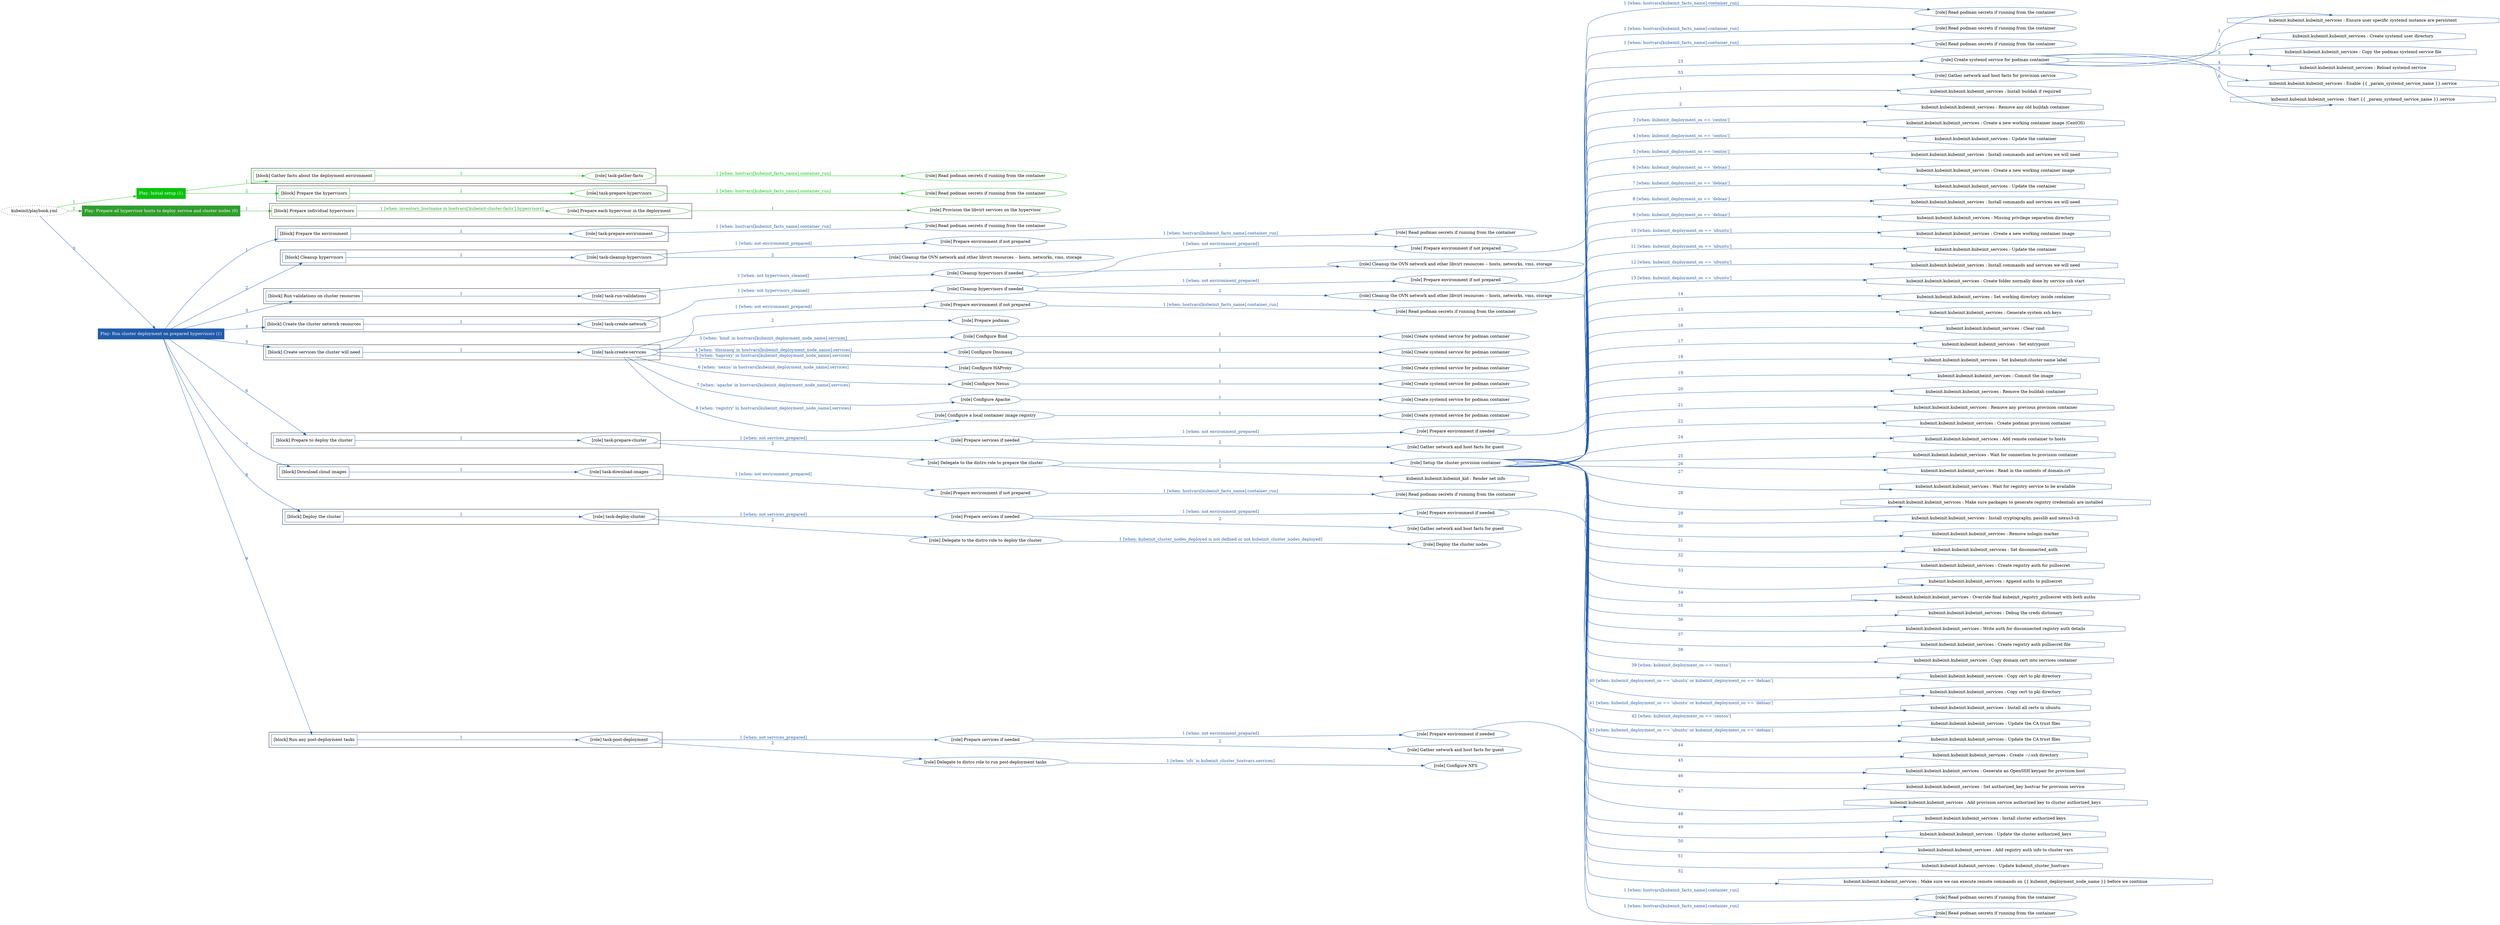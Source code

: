 digraph {
	graph [concentrate=true ordering=in rankdir=LR ratio=fill]
	edge [esep=5 sep=10]
	"kubeinit/playbook.yml" [id=root_node style=dotted]
	play_36d699e4 [label="Play: Initial setup (1)" color="#0ac20d" fontcolor="#ffffff" id=play_36d699e4 shape=box style=filled tooltip=localhost]
	"kubeinit/playbook.yml" -> play_36d699e4 [label="1 " color="#0ac20d" fontcolor="#0ac20d" id=edge_600fbf5d labeltooltip="1 " tooltip="1 "]
	subgraph "Read podman secrets if running from the container" {
		role_d096b55c [label="[role] Read podman secrets if running from the container" color="#0ac20d" id=role_d096b55c tooltip="Read podman secrets if running from the container"]
	}
	subgraph "task-gather-facts" {
		role_f095d308 [label="[role] task-gather-facts" color="#0ac20d" id=role_f095d308 tooltip="task-gather-facts"]
		role_f095d308 -> role_d096b55c [label="1 [when: hostvars[kubeinit_facts_name].container_run]" color="#0ac20d" fontcolor="#0ac20d" id=edge_8e835715 labeltooltip="1 [when: hostvars[kubeinit_facts_name].container_run]" tooltip="1 [when: hostvars[kubeinit_facts_name].container_run]"]
	}
	subgraph "Read podman secrets if running from the container" {
		role_67fcb73a [label="[role] Read podman secrets if running from the container" color="#0ac20d" id=role_67fcb73a tooltip="Read podman secrets if running from the container"]
	}
	subgraph "task-prepare-hypervisors" {
		role_23927098 [label="[role] task-prepare-hypervisors" color="#0ac20d" id=role_23927098 tooltip="task-prepare-hypervisors"]
		role_23927098 -> role_67fcb73a [label="1 [when: hostvars[kubeinit_facts_name].container_run]" color="#0ac20d" fontcolor="#0ac20d" id=edge_a563f356 labeltooltip="1 [when: hostvars[kubeinit_facts_name].container_run]" tooltip="1 [when: hostvars[kubeinit_facts_name].container_run]"]
	}
	subgraph "Play: Initial setup (1)" {
		play_36d699e4 -> block_4e310926 [label=1 color="#0ac20d" fontcolor="#0ac20d" id=edge_c3cf33a7 labeltooltip=1 tooltip=1]
		subgraph cluster_block_4e310926 {
			block_4e310926 [label="[block] Gather facts about the deployment environment" color="#0ac20d" id=block_4e310926 labeltooltip="Gather facts about the deployment environment" shape=box tooltip="Gather facts about the deployment environment"]
			block_4e310926 -> role_f095d308 [label="1 " color="#0ac20d" fontcolor="#0ac20d" id=edge_de2b8342 labeltooltip="1 " tooltip="1 "]
		}
		play_36d699e4 -> block_109277b3 [label=2 color="#0ac20d" fontcolor="#0ac20d" id=edge_bdb9d8ff labeltooltip=2 tooltip=2]
		subgraph cluster_block_109277b3 {
			block_109277b3 [label="[block] Prepare the hypervisors" color="#0ac20d" id=block_109277b3 labeltooltip="Prepare the hypervisors" shape=box tooltip="Prepare the hypervisors"]
			block_109277b3 -> role_23927098 [label="1 " color="#0ac20d" fontcolor="#0ac20d" id=edge_bf3c2daf labeltooltip="1 " tooltip="1 "]
		}
	}
	play_81ddd0a4 [label="Play: Prepare all hypervisor hosts to deploy service and cluster nodes (0)" color="#2f9e2e" fontcolor="#ffffff" id=play_81ddd0a4 shape=box style=filled tooltip="Play: Prepare all hypervisor hosts to deploy service and cluster nodes (0)"]
	"kubeinit/playbook.yml" -> play_81ddd0a4 [label="2 " color="#2f9e2e" fontcolor="#2f9e2e" id=edge_eb5e70ec labeltooltip="2 " tooltip="2 "]
	subgraph "Provision the libvirt services on the hypervisor" {
		role_b76d6411 [label="[role] Provision the libvirt services on the hypervisor" color="#2f9e2e" id=role_b76d6411 tooltip="Provision the libvirt services on the hypervisor"]
	}
	subgraph "Prepare each hypervisor in the deployment" {
		role_f3da1d56 [label="[role] Prepare each hypervisor in the deployment" color="#2f9e2e" id=role_f3da1d56 tooltip="Prepare each hypervisor in the deployment"]
		role_f3da1d56 -> role_b76d6411 [label="1 " color="#2f9e2e" fontcolor="#2f9e2e" id=edge_15167cb4 labeltooltip="1 " tooltip="1 "]
	}
	subgraph "Play: Prepare all hypervisor hosts to deploy service and cluster nodes (0)" {
		play_81ddd0a4 -> block_f2e947aa [label=1 color="#2f9e2e" fontcolor="#2f9e2e" id=edge_373352a2 labeltooltip=1 tooltip=1]
		subgraph cluster_block_f2e947aa {
			block_f2e947aa [label="[block] Prepare individual hypervisors" color="#2f9e2e" id=block_f2e947aa labeltooltip="Prepare individual hypervisors" shape=box tooltip="Prepare individual hypervisors"]
			block_f2e947aa -> role_f3da1d56 [label="1 [when: inventory_hostname in hostvars['kubeinit-cluster-facts'].hypervisors]" color="#2f9e2e" fontcolor="#2f9e2e" id=edge_5769efa3 labeltooltip="1 [when: inventory_hostname in hostvars['kubeinit-cluster-facts'].hypervisors]" tooltip="1 [when: inventory_hostname in hostvars['kubeinit-cluster-facts'].hypervisors]"]
		}
	}
	play_9c5b796e [label="Play: Run cluster deployment on prepared hypervisors (1)" color="#215bab" fontcolor="#ffffff" id=play_9c5b796e shape=box style=filled tooltip=localhost]
	"kubeinit/playbook.yml" -> play_9c5b796e [label="3 " color="#215bab" fontcolor="#215bab" id=edge_655d5398 labeltooltip="3 " tooltip="3 "]
	subgraph "Read podman secrets if running from the container" {
		role_477d7c20 [label="[role] Read podman secrets if running from the container" color="#215bab" id=role_477d7c20 tooltip="Read podman secrets if running from the container"]
	}
	subgraph "task-prepare-environment" {
		role_91ae5ede [label="[role] task-prepare-environment" color="#215bab" id=role_91ae5ede tooltip="task-prepare-environment"]
		role_91ae5ede -> role_477d7c20 [label="1 [when: hostvars[kubeinit_facts_name].container_run]" color="#215bab" fontcolor="#215bab" id=edge_be8d62c6 labeltooltip="1 [when: hostvars[kubeinit_facts_name].container_run]" tooltip="1 [when: hostvars[kubeinit_facts_name].container_run]"]
	}
	subgraph "Read podman secrets if running from the container" {
		role_d8b717b9 [label="[role] Read podman secrets if running from the container" color="#215bab" id=role_d8b717b9 tooltip="Read podman secrets if running from the container"]
	}
	subgraph "Prepare environment if not prepared" {
		role_77752966 [label="[role] Prepare environment if not prepared" color="#215bab" id=role_77752966 tooltip="Prepare environment if not prepared"]
		role_77752966 -> role_d8b717b9 [label="1 [when: hostvars[kubeinit_facts_name].container_run]" color="#215bab" fontcolor="#215bab" id=edge_9b6fc593 labeltooltip="1 [when: hostvars[kubeinit_facts_name].container_run]" tooltip="1 [when: hostvars[kubeinit_facts_name].container_run]"]
	}
	subgraph "Cleanup the OVN network and other libvirt resources -- hosts, networks, vms, storage" {
		role_3d6281c1 [label="[role] Cleanup the OVN network and other libvirt resources -- hosts, networks, vms, storage" color="#215bab" id=role_3d6281c1 tooltip="Cleanup the OVN network and other libvirt resources -- hosts, networks, vms, storage"]
	}
	subgraph "task-cleanup-hypervisors" {
		role_9db12aab [label="[role] task-cleanup-hypervisors" color="#215bab" id=role_9db12aab tooltip="task-cleanup-hypervisors"]
		role_9db12aab -> role_77752966 [label="1 [when: not environment_prepared]" color="#215bab" fontcolor="#215bab" id=edge_bdbc74a4 labeltooltip="1 [when: not environment_prepared]" tooltip="1 [when: not environment_prepared]"]
		role_9db12aab -> role_3d6281c1 [label="2 " color="#215bab" fontcolor="#215bab" id=edge_46546a7e labeltooltip="2 " tooltip="2 "]
	}
	subgraph "Read podman secrets if running from the container" {
		role_da152d82 [label="[role] Read podman secrets if running from the container" color="#215bab" id=role_da152d82 tooltip="Read podman secrets if running from the container"]
	}
	subgraph "Prepare environment if not prepared" {
		role_81cf8604 [label="[role] Prepare environment if not prepared" color="#215bab" id=role_81cf8604 tooltip="Prepare environment if not prepared"]
		role_81cf8604 -> role_da152d82 [label="1 [when: hostvars[kubeinit_facts_name].container_run]" color="#215bab" fontcolor="#215bab" id=edge_a0f0a11d labeltooltip="1 [when: hostvars[kubeinit_facts_name].container_run]" tooltip="1 [when: hostvars[kubeinit_facts_name].container_run]"]
	}
	subgraph "Cleanup the OVN network and other libvirt resources -- hosts, networks, vms, storage" {
		role_e4398d58 [label="[role] Cleanup the OVN network and other libvirt resources -- hosts, networks, vms, storage" color="#215bab" id=role_e4398d58 tooltip="Cleanup the OVN network and other libvirt resources -- hosts, networks, vms, storage"]
	}
	subgraph "Cleanup hypervisors if needed" {
		role_3c1e6b3c [label="[role] Cleanup hypervisors if needed" color="#215bab" id=role_3c1e6b3c tooltip="Cleanup hypervisors if needed"]
		role_3c1e6b3c -> role_81cf8604 [label="1 [when: not environment_prepared]" color="#215bab" fontcolor="#215bab" id=edge_19da31a9 labeltooltip="1 [when: not environment_prepared]" tooltip="1 [when: not environment_prepared]"]
		role_3c1e6b3c -> role_e4398d58 [label="2 " color="#215bab" fontcolor="#215bab" id=edge_3a0280d3 labeltooltip="2 " tooltip="2 "]
	}
	subgraph "task-run-validations" {
		role_56f5229d [label="[role] task-run-validations" color="#215bab" id=role_56f5229d tooltip="task-run-validations"]
		role_56f5229d -> role_3c1e6b3c [label="1 [when: not hypervisors_cleaned]" color="#215bab" fontcolor="#215bab" id=edge_f1ce3875 labeltooltip="1 [when: not hypervisors_cleaned]" tooltip="1 [when: not hypervisors_cleaned]"]
	}
	subgraph "Read podman secrets if running from the container" {
		role_d886ae31 [label="[role] Read podman secrets if running from the container" color="#215bab" id=role_d886ae31 tooltip="Read podman secrets if running from the container"]
	}
	subgraph "Prepare environment if not prepared" {
		role_1ec03507 [label="[role] Prepare environment if not prepared" color="#215bab" id=role_1ec03507 tooltip="Prepare environment if not prepared"]
		role_1ec03507 -> role_d886ae31 [label="1 [when: hostvars[kubeinit_facts_name].container_run]" color="#215bab" fontcolor="#215bab" id=edge_c98cc81c labeltooltip="1 [when: hostvars[kubeinit_facts_name].container_run]" tooltip="1 [when: hostvars[kubeinit_facts_name].container_run]"]
	}
	subgraph "Cleanup the OVN network and other libvirt resources -- hosts, networks, vms, storage" {
		role_457f269f [label="[role] Cleanup the OVN network and other libvirt resources -- hosts, networks, vms, storage" color="#215bab" id=role_457f269f tooltip="Cleanup the OVN network and other libvirt resources -- hosts, networks, vms, storage"]
	}
	subgraph "Cleanup hypervisors if needed" {
		role_3abf25de [label="[role] Cleanup hypervisors if needed" color="#215bab" id=role_3abf25de tooltip="Cleanup hypervisors if needed"]
		role_3abf25de -> role_1ec03507 [label="1 [when: not environment_prepared]" color="#215bab" fontcolor="#215bab" id=edge_e1148ade labeltooltip="1 [when: not environment_prepared]" tooltip="1 [when: not environment_prepared]"]
		role_3abf25de -> role_457f269f [label="2 " color="#215bab" fontcolor="#215bab" id=edge_a3b2e169 labeltooltip="2 " tooltip="2 "]
	}
	subgraph "task-create-network" {
		role_bae00e96 [label="[role] task-create-network" color="#215bab" id=role_bae00e96 tooltip="task-create-network"]
		role_bae00e96 -> role_3abf25de [label="1 [when: not hypervisors_cleaned]" color="#215bab" fontcolor="#215bab" id=edge_c18d2b4f labeltooltip="1 [when: not hypervisors_cleaned]" tooltip="1 [when: not hypervisors_cleaned]"]
	}
	subgraph "Read podman secrets if running from the container" {
		role_96d1e278 [label="[role] Read podman secrets if running from the container" color="#215bab" id=role_96d1e278 tooltip="Read podman secrets if running from the container"]
	}
	subgraph "Prepare environment if not prepared" {
		role_f674ead2 [label="[role] Prepare environment if not prepared" color="#215bab" id=role_f674ead2 tooltip="Prepare environment if not prepared"]
		role_f674ead2 -> role_96d1e278 [label="1 [when: hostvars[kubeinit_facts_name].container_run]" color="#215bab" fontcolor="#215bab" id=edge_c9931a4c labeltooltip="1 [when: hostvars[kubeinit_facts_name].container_run]" tooltip="1 [when: hostvars[kubeinit_facts_name].container_run]"]
	}
	subgraph "Prepare podman" {
		role_513e41ca [label="[role] Prepare podman" color="#215bab" id=role_513e41ca tooltip="Prepare podman"]
	}
	subgraph "Create systemd service for podman container" {
		role_bb0b6066 [label="[role] Create systemd service for podman container" color="#215bab" id=role_bb0b6066 tooltip="Create systemd service for podman container"]
	}
	subgraph "Configure Bind" {
		role_f8899fae [label="[role] Configure Bind" color="#215bab" id=role_f8899fae tooltip="Configure Bind"]
		role_f8899fae -> role_bb0b6066 [label="1 " color="#215bab" fontcolor="#215bab" id=edge_c94843d4 labeltooltip="1 " tooltip="1 "]
	}
	subgraph "Create systemd service for podman container" {
		role_974e46be [label="[role] Create systemd service for podman container" color="#215bab" id=role_974e46be tooltip="Create systemd service for podman container"]
	}
	subgraph "Configure Dnsmasq" {
		role_a352fd7a [label="[role] Configure Dnsmasq" color="#215bab" id=role_a352fd7a tooltip="Configure Dnsmasq"]
		role_a352fd7a -> role_974e46be [label="1 " color="#215bab" fontcolor="#215bab" id=edge_fb40d043 labeltooltip="1 " tooltip="1 "]
	}
	subgraph "Create systemd service for podman container" {
		role_792f62e9 [label="[role] Create systemd service for podman container" color="#215bab" id=role_792f62e9 tooltip="Create systemd service for podman container"]
	}
	subgraph "Configure HAProxy" {
		role_2430778c [label="[role] Configure HAProxy" color="#215bab" id=role_2430778c tooltip="Configure HAProxy"]
		role_2430778c -> role_792f62e9 [label="1 " color="#215bab" fontcolor="#215bab" id=edge_2a9a3a2e labeltooltip="1 " tooltip="1 "]
	}
	subgraph "Create systemd service for podman container" {
		role_afa136f2 [label="[role] Create systemd service for podman container" color="#215bab" id=role_afa136f2 tooltip="Create systemd service for podman container"]
	}
	subgraph "Configure Nexus" {
		role_f2a419b4 [label="[role] Configure Nexus" color="#215bab" id=role_f2a419b4 tooltip="Configure Nexus"]
		role_f2a419b4 -> role_afa136f2 [label="1 " color="#215bab" fontcolor="#215bab" id=edge_3a4cf9e7 labeltooltip="1 " tooltip="1 "]
	}
	subgraph "Create systemd service for podman container" {
		role_ddf239df [label="[role] Create systemd service for podman container" color="#215bab" id=role_ddf239df tooltip="Create systemd service for podman container"]
	}
	subgraph "Configure Apache" {
		role_d25e64ac [label="[role] Configure Apache" color="#215bab" id=role_d25e64ac tooltip="Configure Apache"]
		role_d25e64ac -> role_ddf239df [label="1 " color="#215bab" fontcolor="#215bab" id=edge_2be1462f labeltooltip="1 " tooltip="1 "]
	}
	subgraph "Create systemd service for podman container" {
		role_8703c068 [label="[role] Create systemd service for podman container" color="#215bab" id=role_8703c068 tooltip="Create systemd service for podman container"]
	}
	subgraph "Configure a local container image registry" {
		role_f866d325 [label="[role] Configure a local container image registry" color="#215bab" id=role_f866d325 tooltip="Configure a local container image registry"]
		role_f866d325 -> role_8703c068 [label="1 " color="#215bab" fontcolor="#215bab" id=edge_d06723dc labeltooltip="1 " tooltip="1 "]
	}
	subgraph "task-create-services" {
		role_69935408 [label="[role] task-create-services" color="#215bab" id=role_69935408 tooltip="task-create-services"]
		role_69935408 -> role_f674ead2 [label="1 [when: not environment_prepared]" color="#215bab" fontcolor="#215bab" id=edge_38b75718 labeltooltip="1 [when: not environment_prepared]" tooltip="1 [when: not environment_prepared]"]
		role_69935408 -> role_513e41ca [label="2 " color="#215bab" fontcolor="#215bab" id=edge_79d15293 labeltooltip="2 " tooltip="2 "]
		role_69935408 -> role_f8899fae [label="3 [when: 'bind' in hostvars[kubeinit_deployment_node_name].services]" color="#215bab" fontcolor="#215bab" id=edge_b57dbdfb labeltooltip="3 [when: 'bind' in hostvars[kubeinit_deployment_node_name].services]" tooltip="3 [when: 'bind' in hostvars[kubeinit_deployment_node_name].services]"]
		role_69935408 -> role_a352fd7a [label="4 [when: 'dnsmasq' in hostvars[kubeinit_deployment_node_name].services]" color="#215bab" fontcolor="#215bab" id=edge_c14854e5 labeltooltip="4 [when: 'dnsmasq' in hostvars[kubeinit_deployment_node_name].services]" tooltip="4 [when: 'dnsmasq' in hostvars[kubeinit_deployment_node_name].services]"]
		role_69935408 -> role_2430778c [label="5 [when: 'haproxy' in hostvars[kubeinit_deployment_node_name].services]" color="#215bab" fontcolor="#215bab" id=edge_14c5eba6 labeltooltip="5 [when: 'haproxy' in hostvars[kubeinit_deployment_node_name].services]" tooltip="5 [when: 'haproxy' in hostvars[kubeinit_deployment_node_name].services]"]
		role_69935408 -> role_f2a419b4 [label="6 [when: 'nexus' in hostvars[kubeinit_deployment_node_name].services]" color="#215bab" fontcolor="#215bab" id=edge_1af87f56 labeltooltip="6 [when: 'nexus' in hostvars[kubeinit_deployment_node_name].services]" tooltip="6 [when: 'nexus' in hostvars[kubeinit_deployment_node_name].services]"]
		role_69935408 -> role_d25e64ac [label="7 [when: 'apache' in hostvars[kubeinit_deployment_node_name].services]" color="#215bab" fontcolor="#215bab" id=edge_16f371d9 labeltooltip="7 [when: 'apache' in hostvars[kubeinit_deployment_node_name].services]" tooltip="7 [when: 'apache' in hostvars[kubeinit_deployment_node_name].services]"]
		role_69935408 -> role_f866d325 [label="8 [when: 'registry' in hostvars[kubeinit_deployment_node_name].services]" color="#215bab" fontcolor="#215bab" id=edge_fea5dd48 labeltooltip="8 [when: 'registry' in hostvars[kubeinit_deployment_node_name].services]" tooltip="8 [when: 'registry' in hostvars[kubeinit_deployment_node_name].services]"]
	}
	subgraph "Read podman secrets if running from the container" {
		role_ff492962 [label="[role] Read podman secrets if running from the container" color="#215bab" id=role_ff492962 tooltip="Read podman secrets if running from the container"]
	}
	subgraph "Prepare environment if needed" {
		role_113c7056 [label="[role] Prepare environment if needed" color="#215bab" id=role_113c7056 tooltip="Prepare environment if needed"]
		role_113c7056 -> role_ff492962 [label="1 [when: hostvars[kubeinit_facts_name].container_run]" color="#215bab" fontcolor="#215bab" id=edge_2bf79bd1 labeltooltip="1 [when: hostvars[kubeinit_facts_name].container_run]" tooltip="1 [when: hostvars[kubeinit_facts_name].container_run]"]
	}
	subgraph "Gather network and host facts for guest" {
		role_907b3f54 [label="[role] Gather network and host facts for guest" color="#215bab" id=role_907b3f54 tooltip="Gather network and host facts for guest"]
	}
	subgraph "Prepare services if needed" {
		role_4e42103e [label="[role] Prepare services if needed" color="#215bab" id=role_4e42103e tooltip="Prepare services if needed"]
		role_4e42103e -> role_113c7056 [label="1 [when: not environment_prepared]" color="#215bab" fontcolor="#215bab" id=edge_ab45f121 labeltooltip="1 [when: not environment_prepared]" tooltip="1 [when: not environment_prepared]"]
		role_4e42103e -> role_907b3f54 [label="2 " color="#215bab" fontcolor="#215bab" id=edge_5fca6c3c labeltooltip="2 " tooltip="2 "]
	}
	subgraph "Create systemd service for podman container" {
		role_147b3e96 [label="[role] Create systemd service for podman container" color="#215bab" id=role_147b3e96 tooltip="Create systemd service for podman container"]
		task_49e6f972 [label="kubeinit.kubeinit.kubeinit_services : Ensure user specific systemd instance are persistent" color="#215bab" id=task_49e6f972 shape=octagon tooltip="kubeinit.kubeinit.kubeinit_services : Ensure user specific systemd instance are persistent"]
		role_147b3e96 -> task_49e6f972 [label="1 " color="#215bab" fontcolor="#215bab" id=edge_0b4f4308 labeltooltip="1 " tooltip="1 "]
		task_b72586d2 [label="kubeinit.kubeinit.kubeinit_services : Create systemd user directory" color="#215bab" id=task_b72586d2 shape=octagon tooltip="kubeinit.kubeinit.kubeinit_services : Create systemd user directory"]
		role_147b3e96 -> task_b72586d2 [label="2 " color="#215bab" fontcolor="#215bab" id=edge_8b3c5a34 labeltooltip="2 " tooltip="2 "]
		task_bdabbb78 [label="kubeinit.kubeinit.kubeinit_services : Copy the podman systemd service file" color="#215bab" id=task_bdabbb78 shape=octagon tooltip="kubeinit.kubeinit.kubeinit_services : Copy the podman systemd service file"]
		role_147b3e96 -> task_bdabbb78 [label="3 " color="#215bab" fontcolor="#215bab" id=edge_9a06cc61 labeltooltip="3 " tooltip="3 "]
		task_d81da0af [label="kubeinit.kubeinit.kubeinit_services : Reload systemd service" color="#215bab" id=task_d81da0af shape=octagon tooltip="kubeinit.kubeinit.kubeinit_services : Reload systemd service"]
		role_147b3e96 -> task_d81da0af [label="4 " color="#215bab" fontcolor="#215bab" id=edge_af6dc89b labeltooltip="4 " tooltip="4 "]
		task_8e3bc166 [label="kubeinit.kubeinit.kubeinit_services : Enable {{ _param_systemd_service_name }}.service" color="#215bab" id=task_8e3bc166 shape=octagon tooltip="kubeinit.kubeinit.kubeinit_services : Enable {{ _param_systemd_service_name }}.service"]
		role_147b3e96 -> task_8e3bc166 [label="5 " color="#215bab" fontcolor="#215bab" id=edge_cbcbba68 labeltooltip="5 " tooltip="5 "]
		task_62dfdc52 [label="kubeinit.kubeinit.kubeinit_services : Start {{ _param_systemd_service_name }}.service" color="#215bab" id=task_62dfdc52 shape=octagon tooltip="kubeinit.kubeinit.kubeinit_services : Start {{ _param_systemd_service_name }}.service"]
		role_147b3e96 -> task_62dfdc52 [label="6 " color="#215bab" fontcolor="#215bab" id=edge_235efe44 labeltooltip="6 " tooltip="6 "]
	}
	subgraph "Gather network and host facts for provision service" {
		role_83e66ef7 [label="[role] Gather network and host facts for provision service" color="#215bab" id=role_83e66ef7 tooltip="Gather network and host facts for provision service"]
	}
	subgraph "Setup the cluster provision container" {
		role_571b8bff [label="[role] Setup the cluster provision container" color="#215bab" id=role_571b8bff tooltip="Setup the cluster provision container"]
		task_3a094465 [label="kubeinit.kubeinit.kubeinit_services : Install buildah if required" color="#215bab" id=task_3a094465 shape=octagon tooltip="kubeinit.kubeinit.kubeinit_services : Install buildah if required"]
		role_571b8bff -> task_3a094465 [label="1 " color="#215bab" fontcolor="#215bab" id=edge_61e67726 labeltooltip="1 " tooltip="1 "]
		task_62fb8914 [label="kubeinit.kubeinit.kubeinit_services : Remove any old buildah container" color="#215bab" id=task_62fb8914 shape=octagon tooltip="kubeinit.kubeinit.kubeinit_services : Remove any old buildah container"]
		role_571b8bff -> task_62fb8914 [label="2 " color="#215bab" fontcolor="#215bab" id=edge_cf43487d labeltooltip="2 " tooltip="2 "]
		task_cb6a017b [label="kubeinit.kubeinit.kubeinit_services : Create a new working container image (CentOS)" color="#215bab" id=task_cb6a017b shape=octagon tooltip="kubeinit.kubeinit.kubeinit_services : Create a new working container image (CentOS)"]
		role_571b8bff -> task_cb6a017b [label="3 [when: kubeinit_deployment_os == 'centos']" color="#215bab" fontcolor="#215bab" id=edge_70203b06 labeltooltip="3 [when: kubeinit_deployment_os == 'centos']" tooltip="3 [when: kubeinit_deployment_os == 'centos']"]
		task_8a6e1b45 [label="kubeinit.kubeinit.kubeinit_services : Update the container" color="#215bab" id=task_8a6e1b45 shape=octagon tooltip="kubeinit.kubeinit.kubeinit_services : Update the container"]
		role_571b8bff -> task_8a6e1b45 [label="4 [when: kubeinit_deployment_os == 'centos']" color="#215bab" fontcolor="#215bab" id=edge_175ebc39 labeltooltip="4 [when: kubeinit_deployment_os == 'centos']" tooltip="4 [when: kubeinit_deployment_os == 'centos']"]
		task_9e71bf4b [label="kubeinit.kubeinit.kubeinit_services : Install commands and services we will need" color="#215bab" id=task_9e71bf4b shape=octagon tooltip="kubeinit.kubeinit.kubeinit_services : Install commands and services we will need"]
		role_571b8bff -> task_9e71bf4b [label="5 [when: kubeinit_deployment_os == 'centos']" color="#215bab" fontcolor="#215bab" id=edge_2deadb3f labeltooltip="5 [when: kubeinit_deployment_os == 'centos']" tooltip="5 [when: kubeinit_deployment_os == 'centos']"]
		task_bbe56a35 [label="kubeinit.kubeinit.kubeinit_services : Create a new working container image" color="#215bab" id=task_bbe56a35 shape=octagon tooltip="kubeinit.kubeinit.kubeinit_services : Create a new working container image"]
		role_571b8bff -> task_bbe56a35 [label="6 [when: kubeinit_deployment_os == 'debian']" color="#215bab" fontcolor="#215bab" id=edge_b7397ffd labeltooltip="6 [when: kubeinit_deployment_os == 'debian']" tooltip="6 [when: kubeinit_deployment_os == 'debian']"]
		task_82421baf [label="kubeinit.kubeinit.kubeinit_services : Update the container" color="#215bab" id=task_82421baf shape=octagon tooltip="kubeinit.kubeinit.kubeinit_services : Update the container"]
		role_571b8bff -> task_82421baf [label="7 [when: kubeinit_deployment_os == 'debian']" color="#215bab" fontcolor="#215bab" id=edge_ef3045ef labeltooltip="7 [when: kubeinit_deployment_os == 'debian']" tooltip="7 [when: kubeinit_deployment_os == 'debian']"]
		task_4ec40556 [label="kubeinit.kubeinit.kubeinit_services : Install commands and services we will need" color="#215bab" id=task_4ec40556 shape=octagon tooltip="kubeinit.kubeinit.kubeinit_services : Install commands and services we will need"]
		role_571b8bff -> task_4ec40556 [label="8 [when: kubeinit_deployment_os == 'debian']" color="#215bab" fontcolor="#215bab" id=edge_87dc3114 labeltooltip="8 [when: kubeinit_deployment_os == 'debian']" tooltip="8 [when: kubeinit_deployment_os == 'debian']"]
		task_379335d4 [label="kubeinit.kubeinit.kubeinit_services : Missing privilege separation directory" color="#215bab" id=task_379335d4 shape=octagon tooltip="kubeinit.kubeinit.kubeinit_services : Missing privilege separation directory"]
		role_571b8bff -> task_379335d4 [label="9 [when: kubeinit_deployment_os == 'debian']" color="#215bab" fontcolor="#215bab" id=edge_bc94f336 labeltooltip="9 [when: kubeinit_deployment_os == 'debian']" tooltip="9 [when: kubeinit_deployment_os == 'debian']"]
		task_35eed4ca [label="kubeinit.kubeinit.kubeinit_services : Create a new working container image" color="#215bab" id=task_35eed4ca shape=octagon tooltip="kubeinit.kubeinit.kubeinit_services : Create a new working container image"]
		role_571b8bff -> task_35eed4ca [label="10 [when: kubeinit_deployment_os == 'ubuntu']" color="#215bab" fontcolor="#215bab" id=edge_24e900e2 labeltooltip="10 [when: kubeinit_deployment_os == 'ubuntu']" tooltip="10 [when: kubeinit_deployment_os == 'ubuntu']"]
		task_f147cca8 [label="kubeinit.kubeinit.kubeinit_services : Update the container" color="#215bab" id=task_f147cca8 shape=octagon tooltip="kubeinit.kubeinit.kubeinit_services : Update the container"]
		role_571b8bff -> task_f147cca8 [label="11 [when: kubeinit_deployment_os == 'ubuntu']" color="#215bab" fontcolor="#215bab" id=edge_7276dae2 labeltooltip="11 [when: kubeinit_deployment_os == 'ubuntu']" tooltip="11 [when: kubeinit_deployment_os == 'ubuntu']"]
		task_f9995fc3 [label="kubeinit.kubeinit.kubeinit_services : Install commands and services we will need" color="#215bab" id=task_f9995fc3 shape=octagon tooltip="kubeinit.kubeinit.kubeinit_services : Install commands and services we will need"]
		role_571b8bff -> task_f9995fc3 [label="12 [when: kubeinit_deployment_os == 'ubuntu']" color="#215bab" fontcolor="#215bab" id=edge_f1f1be80 labeltooltip="12 [when: kubeinit_deployment_os == 'ubuntu']" tooltip="12 [when: kubeinit_deployment_os == 'ubuntu']"]
		task_dc902499 [label="kubeinit.kubeinit.kubeinit_services : Create folder normally done by service ssh start" color="#215bab" id=task_dc902499 shape=octagon tooltip="kubeinit.kubeinit.kubeinit_services : Create folder normally done by service ssh start"]
		role_571b8bff -> task_dc902499 [label="13 [when: kubeinit_deployment_os == 'ubuntu']" color="#215bab" fontcolor="#215bab" id=edge_b6edb6df labeltooltip="13 [when: kubeinit_deployment_os == 'ubuntu']" tooltip="13 [when: kubeinit_deployment_os == 'ubuntu']"]
		task_fb45eb7c [label="kubeinit.kubeinit.kubeinit_services : Set working directory inside container" color="#215bab" id=task_fb45eb7c shape=octagon tooltip="kubeinit.kubeinit.kubeinit_services : Set working directory inside container"]
		role_571b8bff -> task_fb45eb7c [label="14 " color="#215bab" fontcolor="#215bab" id=edge_4d666817 labeltooltip="14 " tooltip="14 "]
		task_0ee6bcc4 [label="kubeinit.kubeinit.kubeinit_services : Generate system ssh keys" color="#215bab" id=task_0ee6bcc4 shape=octagon tooltip="kubeinit.kubeinit.kubeinit_services : Generate system ssh keys"]
		role_571b8bff -> task_0ee6bcc4 [label="15 " color="#215bab" fontcolor="#215bab" id=edge_38f79067 labeltooltip="15 " tooltip="15 "]
		task_a83cddc2 [label="kubeinit.kubeinit.kubeinit_services : Clear cmd" color="#215bab" id=task_a83cddc2 shape=octagon tooltip="kubeinit.kubeinit.kubeinit_services : Clear cmd"]
		role_571b8bff -> task_a83cddc2 [label="16 " color="#215bab" fontcolor="#215bab" id=edge_f8955f1f labeltooltip="16 " tooltip="16 "]
		task_409f70c5 [label="kubeinit.kubeinit.kubeinit_services : Set entrypoint" color="#215bab" id=task_409f70c5 shape=octagon tooltip="kubeinit.kubeinit.kubeinit_services : Set entrypoint"]
		role_571b8bff -> task_409f70c5 [label="17 " color="#215bab" fontcolor="#215bab" id=edge_fe6c7fcd labeltooltip="17 " tooltip="17 "]
		task_6eb4bb8d [label="kubeinit.kubeinit.kubeinit_services : Set kubeinit-cluster-name label" color="#215bab" id=task_6eb4bb8d shape=octagon tooltip="kubeinit.kubeinit.kubeinit_services : Set kubeinit-cluster-name label"]
		role_571b8bff -> task_6eb4bb8d [label="18 " color="#215bab" fontcolor="#215bab" id=edge_fff50a89 labeltooltip="18 " tooltip="18 "]
		task_94edb8c7 [label="kubeinit.kubeinit.kubeinit_services : Commit the image" color="#215bab" id=task_94edb8c7 shape=octagon tooltip="kubeinit.kubeinit.kubeinit_services : Commit the image"]
		role_571b8bff -> task_94edb8c7 [label="19 " color="#215bab" fontcolor="#215bab" id=edge_4e638b48 labeltooltip="19 " tooltip="19 "]
		task_531ab840 [label="kubeinit.kubeinit.kubeinit_services : Remove the buildah container" color="#215bab" id=task_531ab840 shape=octagon tooltip="kubeinit.kubeinit.kubeinit_services : Remove the buildah container"]
		role_571b8bff -> task_531ab840 [label="20 " color="#215bab" fontcolor="#215bab" id=edge_85453eb7 labeltooltip="20 " tooltip="20 "]
		task_56047aa2 [label="kubeinit.kubeinit.kubeinit_services : Remove any previous provision container" color="#215bab" id=task_56047aa2 shape=octagon tooltip="kubeinit.kubeinit.kubeinit_services : Remove any previous provision container"]
		role_571b8bff -> task_56047aa2 [label="21 " color="#215bab" fontcolor="#215bab" id=edge_6ae589d5 labeltooltip="21 " tooltip="21 "]
		task_581483ee [label="kubeinit.kubeinit.kubeinit_services : Create podman provision container" color="#215bab" id=task_581483ee shape=octagon tooltip="kubeinit.kubeinit.kubeinit_services : Create podman provision container"]
		role_571b8bff -> task_581483ee [label="22 " color="#215bab" fontcolor="#215bab" id=edge_f851e450 labeltooltip="22 " tooltip="22 "]
		role_571b8bff -> role_147b3e96 [label="23 " color="#215bab" fontcolor="#215bab" id=edge_0d97b4fb labeltooltip="23 " tooltip="23 "]
		task_4d203e36 [label="kubeinit.kubeinit.kubeinit_services : Add remote container to hosts" color="#215bab" id=task_4d203e36 shape=octagon tooltip="kubeinit.kubeinit.kubeinit_services : Add remote container to hosts"]
		role_571b8bff -> task_4d203e36 [label="24 " color="#215bab" fontcolor="#215bab" id=edge_8a14b0bd labeltooltip="24 " tooltip="24 "]
		task_efab3216 [label="kubeinit.kubeinit.kubeinit_services : Wait for connection to provision container" color="#215bab" id=task_efab3216 shape=octagon tooltip="kubeinit.kubeinit.kubeinit_services : Wait for connection to provision container"]
		role_571b8bff -> task_efab3216 [label="25 " color="#215bab" fontcolor="#215bab" id=edge_5dc9ccb4 labeltooltip="25 " tooltip="25 "]
		task_dbffe4c9 [label="kubeinit.kubeinit.kubeinit_services : Read in the contents of domain.crt" color="#215bab" id=task_dbffe4c9 shape=octagon tooltip="kubeinit.kubeinit.kubeinit_services : Read in the contents of domain.crt"]
		role_571b8bff -> task_dbffe4c9 [label="26 " color="#215bab" fontcolor="#215bab" id=edge_0fb6dff9 labeltooltip="26 " tooltip="26 "]
		task_93848b90 [label="kubeinit.kubeinit.kubeinit_services : Wait for registry service to be available" color="#215bab" id=task_93848b90 shape=octagon tooltip="kubeinit.kubeinit.kubeinit_services : Wait for registry service to be available"]
		role_571b8bff -> task_93848b90 [label="27 " color="#215bab" fontcolor="#215bab" id=edge_ff449fd9 labeltooltip="27 " tooltip="27 "]
		task_3b095bb2 [label="kubeinit.kubeinit.kubeinit_services : Make sure packages to generate registry credentials are installed" color="#215bab" id=task_3b095bb2 shape=octagon tooltip="kubeinit.kubeinit.kubeinit_services : Make sure packages to generate registry credentials are installed"]
		role_571b8bff -> task_3b095bb2 [label="28 " color="#215bab" fontcolor="#215bab" id=edge_0ff5f663 labeltooltip="28 " tooltip="28 "]
		task_8c0f5585 [label="kubeinit.kubeinit.kubeinit_services : Install cryptography, passlib and nexus3-cli" color="#215bab" id=task_8c0f5585 shape=octagon tooltip="kubeinit.kubeinit.kubeinit_services : Install cryptography, passlib and nexus3-cli"]
		role_571b8bff -> task_8c0f5585 [label="29 " color="#215bab" fontcolor="#215bab" id=edge_f470e47c labeltooltip="29 " tooltip="29 "]
		task_8ab4b5d0 [label="kubeinit.kubeinit.kubeinit_services : Remove nologin marker" color="#215bab" id=task_8ab4b5d0 shape=octagon tooltip="kubeinit.kubeinit.kubeinit_services : Remove nologin marker"]
		role_571b8bff -> task_8ab4b5d0 [label="30 " color="#215bab" fontcolor="#215bab" id=edge_0cf8e10b labeltooltip="30 " tooltip="30 "]
		task_8e4e911a [label="kubeinit.kubeinit.kubeinit_services : Set disconnected_auth" color="#215bab" id=task_8e4e911a shape=octagon tooltip="kubeinit.kubeinit.kubeinit_services : Set disconnected_auth"]
		role_571b8bff -> task_8e4e911a [label="31 " color="#215bab" fontcolor="#215bab" id=edge_c300f387 labeltooltip="31 " tooltip="31 "]
		task_d4c151eb [label="kubeinit.kubeinit.kubeinit_services : Create registry auth for pullsecret" color="#215bab" id=task_d4c151eb shape=octagon tooltip="kubeinit.kubeinit.kubeinit_services : Create registry auth for pullsecret"]
		role_571b8bff -> task_d4c151eb [label="32 " color="#215bab" fontcolor="#215bab" id=edge_4aba740e labeltooltip="32 " tooltip="32 "]
		task_eda101fc [label="kubeinit.kubeinit.kubeinit_services : Append auths to pullsecret" color="#215bab" id=task_eda101fc shape=octagon tooltip="kubeinit.kubeinit.kubeinit_services : Append auths to pullsecret"]
		role_571b8bff -> task_eda101fc [label="33 " color="#215bab" fontcolor="#215bab" id=edge_73809884 labeltooltip="33 " tooltip="33 "]
		task_67cf6a84 [label="kubeinit.kubeinit.kubeinit_services : Override final kubeinit_registry_pullsecret with both auths" color="#215bab" id=task_67cf6a84 shape=octagon tooltip="kubeinit.kubeinit.kubeinit_services : Override final kubeinit_registry_pullsecret with both auths"]
		role_571b8bff -> task_67cf6a84 [label="34 " color="#215bab" fontcolor="#215bab" id=edge_ed49c783 labeltooltip="34 " tooltip="34 "]
		task_ec7a5632 [label="kubeinit.kubeinit.kubeinit_services : Debug the creds dictionary" color="#215bab" id=task_ec7a5632 shape=octagon tooltip="kubeinit.kubeinit.kubeinit_services : Debug the creds dictionary"]
		role_571b8bff -> task_ec7a5632 [label="35 " color="#215bab" fontcolor="#215bab" id=edge_5b416d5d labeltooltip="35 " tooltip="35 "]
		task_7b067d4c [label="kubeinit.kubeinit.kubeinit_services : Write auth for disconnected registry auth details" color="#215bab" id=task_7b067d4c shape=octagon tooltip="kubeinit.kubeinit.kubeinit_services : Write auth for disconnected registry auth details"]
		role_571b8bff -> task_7b067d4c [label="36 " color="#215bab" fontcolor="#215bab" id=edge_465f6045 labeltooltip="36 " tooltip="36 "]
		task_39413b0e [label="kubeinit.kubeinit.kubeinit_services : Create registry auth pullsecret file" color="#215bab" id=task_39413b0e shape=octagon tooltip="kubeinit.kubeinit.kubeinit_services : Create registry auth pullsecret file"]
		role_571b8bff -> task_39413b0e [label="37 " color="#215bab" fontcolor="#215bab" id=edge_4c87e5b3 labeltooltip="37 " tooltip="37 "]
		task_9c1c7aaa [label="kubeinit.kubeinit.kubeinit_services : Copy domain cert into services container" color="#215bab" id=task_9c1c7aaa shape=octagon tooltip="kubeinit.kubeinit.kubeinit_services : Copy domain cert into services container"]
		role_571b8bff -> task_9c1c7aaa [label="38 " color="#215bab" fontcolor="#215bab" id=edge_22dd06c9 labeltooltip="38 " tooltip="38 "]
		task_ba2e29a4 [label="kubeinit.kubeinit.kubeinit_services : Copy cert to pki directory" color="#215bab" id=task_ba2e29a4 shape=octagon tooltip="kubeinit.kubeinit.kubeinit_services : Copy cert to pki directory"]
		role_571b8bff -> task_ba2e29a4 [label="39 [when: kubeinit_deployment_os == 'centos']" color="#215bab" fontcolor="#215bab" id=edge_4648034a labeltooltip="39 [when: kubeinit_deployment_os == 'centos']" tooltip="39 [when: kubeinit_deployment_os == 'centos']"]
		task_fdfc214f [label="kubeinit.kubeinit.kubeinit_services : Copy cert to pki directory" color="#215bab" id=task_fdfc214f shape=octagon tooltip="kubeinit.kubeinit.kubeinit_services : Copy cert to pki directory"]
		role_571b8bff -> task_fdfc214f [label="40 [when: kubeinit_deployment_os == 'ubuntu' or kubeinit_deployment_os == 'debian']" color="#215bab" fontcolor="#215bab" id=edge_47f93e33 labeltooltip="40 [when: kubeinit_deployment_os == 'ubuntu' or kubeinit_deployment_os == 'debian']" tooltip="40 [when: kubeinit_deployment_os == 'ubuntu' or kubeinit_deployment_os == 'debian']"]
		task_c9b79c18 [label="kubeinit.kubeinit.kubeinit_services : Install all certs in ubuntu" color="#215bab" id=task_c9b79c18 shape=octagon tooltip="kubeinit.kubeinit.kubeinit_services : Install all certs in ubuntu"]
		role_571b8bff -> task_c9b79c18 [label="41 [when: kubeinit_deployment_os == 'ubuntu' or kubeinit_deployment_os == 'debian']" color="#215bab" fontcolor="#215bab" id=edge_6acd29eb labeltooltip="41 [when: kubeinit_deployment_os == 'ubuntu' or kubeinit_deployment_os == 'debian']" tooltip="41 [when: kubeinit_deployment_os == 'ubuntu' or kubeinit_deployment_os == 'debian']"]
		task_52251f49 [label="kubeinit.kubeinit.kubeinit_services : Update the CA trust files" color="#215bab" id=task_52251f49 shape=octagon tooltip="kubeinit.kubeinit.kubeinit_services : Update the CA trust files"]
		role_571b8bff -> task_52251f49 [label="42 [when: kubeinit_deployment_os == 'centos']" color="#215bab" fontcolor="#215bab" id=edge_52ea42b6 labeltooltip="42 [when: kubeinit_deployment_os == 'centos']" tooltip="42 [when: kubeinit_deployment_os == 'centos']"]
		task_8e862f18 [label="kubeinit.kubeinit.kubeinit_services : Update the CA trust files" color="#215bab" id=task_8e862f18 shape=octagon tooltip="kubeinit.kubeinit.kubeinit_services : Update the CA trust files"]
		role_571b8bff -> task_8e862f18 [label="43 [when: kubeinit_deployment_os == 'ubuntu' or kubeinit_deployment_os == 'debian']" color="#215bab" fontcolor="#215bab" id=edge_44556589 labeltooltip="43 [when: kubeinit_deployment_os == 'ubuntu' or kubeinit_deployment_os == 'debian']" tooltip="43 [when: kubeinit_deployment_os == 'ubuntu' or kubeinit_deployment_os == 'debian']"]
		task_51e5444d [label="kubeinit.kubeinit.kubeinit_services : Create ~/.ssh directory" color="#215bab" id=task_51e5444d shape=octagon tooltip="kubeinit.kubeinit.kubeinit_services : Create ~/.ssh directory"]
		role_571b8bff -> task_51e5444d [label="44 " color="#215bab" fontcolor="#215bab" id=edge_a6b55ec2 labeltooltip="44 " tooltip="44 "]
		task_6f936e92 [label="kubeinit.kubeinit.kubeinit_services : Generate an OpenSSH keypair for provision host" color="#215bab" id=task_6f936e92 shape=octagon tooltip="kubeinit.kubeinit.kubeinit_services : Generate an OpenSSH keypair for provision host"]
		role_571b8bff -> task_6f936e92 [label="45 " color="#215bab" fontcolor="#215bab" id=edge_23de2b48 labeltooltip="45 " tooltip="45 "]
		task_5ee0a35d [label="kubeinit.kubeinit.kubeinit_services : Set authorized_key hostvar for provision service" color="#215bab" id=task_5ee0a35d shape=octagon tooltip="kubeinit.kubeinit.kubeinit_services : Set authorized_key hostvar for provision service"]
		role_571b8bff -> task_5ee0a35d [label="46 " color="#215bab" fontcolor="#215bab" id=edge_10e41c25 labeltooltip="46 " tooltip="46 "]
		task_7fe9fef7 [label="kubeinit.kubeinit.kubeinit_services : Add provision service authorized key to cluster authorized_keys" color="#215bab" id=task_7fe9fef7 shape=octagon tooltip="kubeinit.kubeinit.kubeinit_services : Add provision service authorized key to cluster authorized_keys"]
		role_571b8bff -> task_7fe9fef7 [label="47 " color="#215bab" fontcolor="#215bab" id=edge_8f62455b labeltooltip="47 " tooltip="47 "]
		task_8d169875 [label="kubeinit.kubeinit.kubeinit_services : Install cluster authorized keys" color="#215bab" id=task_8d169875 shape=octagon tooltip="kubeinit.kubeinit.kubeinit_services : Install cluster authorized keys"]
		role_571b8bff -> task_8d169875 [label="48 " color="#215bab" fontcolor="#215bab" id=edge_0b537ebe labeltooltip="48 " tooltip="48 "]
		task_5637b7b4 [label="kubeinit.kubeinit.kubeinit_services : Update the cluster authorized_keys" color="#215bab" id=task_5637b7b4 shape=octagon tooltip="kubeinit.kubeinit.kubeinit_services : Update the cluster authorized_keys"]
		role_571b8bff -> task_5637b7b4 [label="49 " color="#215bab" fontcolor="#215bab" id=edge_6d4d6954 labeltooltip="49 " tooltip="49 "]
		task_bf74e737 [label="kubeinit.kubeinit.kubeinit_services : Add registry auth info to cluster vars" color="#215bab" id=task_bf74e737 shape=octagon tooltip="kubeinit.kubeinit.kubeinit_services : Add registry auth info to cluster vars"]
		role_571b8bff -> task_bf74e737 [label="50 " color="#215bab" fontcolor="#215bab" id=edge_541a65a9 labeltooltip="50 " tooltip="50 "]
		task_8a102a82 [label="kubeinit.kubeinit.kubeinit_services : Update kubeinit_cluster_hostvars" color="#215bab" id=task_8a102a82 shape=octagon tooltip="kubeinit.kubeinit.kubeinit_services : Update kubeinit_cluster_hostvars"]
		role_571b8bff -> task_8a102a82 [label="51 " color="#215bab" fontcolor="#215bab" id=edge_e1420d23 labeltooltip="51 " tooltip="51 "]
		task_a6bdbe6c [label="kubeinit.kubeinit.kubeinit_services : Make sure we can execute remote commands on {{ kubeinit_deployment_node_name }} before we continue" color="#215bab" id=task_a6bdbe6c shape=octagon tooltip="kubeinit.kubeinit.kubeinit_services : Make sure we can execute remote commands on {{ kubeinit_deployment_node_name }} before we continue"]
		role_571b8bff -> task_a6bdbe6c [label="52 " color="#215bab" fontcolor="#215bab" id=edge_b20d018c labeltooltip="52 " tooltip="52 "]
		role_571b8bff -> role_83e66ef7 [label="53 " color="#215bab" fontcolor="#215bab" id=edge_ad64d138 labeltooltip="53 " tooltip="53 "]
	}
	subgraph "Delegate to the distro role to prepare the cluster" {
		role_e486c3ad [label="[role] Delegate to the distro role to prepare the cluster" color="#215bab" id=role_e486c3ad tooltip="Delegate to the distro role to prepare the cluster"]
		role_e486c3ad -> role_571b8bff [label="1 " color="#215bab" fontcolor="#215bab" id=edge_33c8e67e labeltooltip="1 " tooltip="1 "]
		task_cc7e5f20 [label="kubeinit.kubeinit.kubeinit_kid : Render net info" color="#215bab" id=task_cc7e5f20 shape=octagon tooltip="kubeinit.kubeinit.kubeinit_kid : Render net info"]
		role_e486c3ad -> task_cc7e5f20 [label="2 " color="#215bab" fontcolor="#215bab" id=edge_6b3d2fd7 labeltooltip="2 " tooltip="2 "]
	}
	subgraph "task-prepare-cluster" {
		role_b445b792 [label="[role] task-prepare-cluster" color="#215bab" id=role_b445b792 tooltip="task-prepare-cluster"]
		role_b445b792 -> role_4e42103e [label="1 [when: not services_prepared]" color="#215bab" fontcolor="#215bab" id=edge_593e7a7b labeltooltip="1 [when: not services_prepared]" tooltip="1 [when: not services_prepared]"]
		role_b445b792 -> role_e486c3ad [label="2 " color="#215bab" fontcolor="#215bab" id=edge_868bda2a labeltooltip="2 " tooltip="2 "]
	}
	subgraph "Read podman secrets if running from the container" {
		role_cc61416c [label="[role] Read podman secrets if running from the container" color="#215bab" id=role_cc61416c tooltip="Read podman secrets if running from the container"]
	}
	subgraph "Prepare environment if not prepared" {
		role_8c47529a [label="[role] Prepare environment if not prepared" color="#215bab" id=role_8c47529a tooltip="Prepare environment if not prepared"]
		role_8c47529a -> role_cc61416c [label="1 [when: hostvars[kubeinit_facts_name].container_run]" color="#215bab" fontcolor="#215bab" id=edge_f90708bb labeltooltip="1 [when: hostvars[kubeinit_facts_name].container_run]" tooltip="1 [when: hostvars[kubeinit_facts_name].container_run]"]
	}
	subgraph "task-download-images" {
		role_9e42f67d [label="[role] task-download-images" color="#215bab" id=role_9e42f67d tooltip="task-download-images"]
		role_9e42f67d -> role_8c47529a [label="1 [when: not environment_prepared]" color="#215bab" fontcolor="#215bab" id=edge_6114900f labeltooltip="1 [when: not environment_prepared]" tooltip="1 [when: not environment_prepared]"]
	}
	subgraph "Read podman secrets if running from the container" {
		role_2e6086d7 [label="[role] Read podman secrets if running from the container" color="#215bab" id=role_2e6086d7 tooltip="Read podman secrets if running from the container"]
	}
	subgraph "Prepare environment if needed" {
		role_55707096 [label="[role] Prepare environment if needed" color="#215bab" id=role_55707096 tooltip="Prepare environment if needed"]
		role_55707096 -> role_2e6086d7 [label="1 [when: hostvars[kubeinit_facts_name].container_run]" color="#215bab" fontcolor="#215bab" id=edge_a29e66b0 labeltooltip="1 [when: hostvars[kubeinit_facts_name].container_run]" tooltip="1 [when: hostvars[kubeinit_facts_name].container_run]"]
	}
	subgraph "Gather network and host facts for guest" {
		role_b451ca70 [label="[role] Gather network and host facts for guest" color="#215bab" id=role_b451ca70 tooltip="Gather network and host facts for guest"]
	}
	subgraph "Prepare services if needed" {
		role_f46b52e3 [label="[role] Prepare services if needed" color="#215bab" id=role_f46b52e3 tooltip="Prepare services if needed"]
		role_f46b52e3 -> role_55707096 [label="1 [when: not environment_prepared]" color="#215bab" fontcolor="#215bab" id=edge_1a3d0ca5 labeltooltip="1 [when: not environment_prepared]" tooltip="1 [when: not environment_prepared]"]
		role_f46b52e3 -> role_b451ca70 [label="2 " color="#215bab" fontcolor="#215bab" id=edge_72aa5124 labeltooltip="2 " tooltip="2 "]
	}
	subgraph "Deploy the cluster nodes" {
		role_54ec4330 [label="[role] Deploy the cluster nodes" color="#215bab" id=role_54ec4330 tooltip="Deploy the cluster nodes"]
	}
	subgraph "Delegate to the distro role to deploy the cluster" {
		role_61093e8b [label="[role] Delegate to the distro role to deploy the cluster" color="#215bab" id=role_61093e8b tooltip="Delegate to the distro role to deploy the cluster"]
		role_61093e8b -> role_54ec4330 [label="1 [when: kubeinit_cluster_nodes_deployed is not defined or not kubeinit_cluster_nodes_deployed]" color="#215bab" fontcolor="#215bab" id=edge_e740f4b7 labeltooltip="1 [when: kubeinit_cluster_nodes_deployed is not defined or not kubeinit_cluster_nodes_deployed]" tooltip="1 [when: kubeinit_cluster_nodes_deployed is not defined or not kubeinit_cluster_nodes_deployed]"]
	}
	subgraph "task-deploy-cluster" {
		role_18438846 [label="[role] task-deploy-cluster" color="#215bab" id=role_18438846 tooltip="task-deploy-cluster"]
		role_18438846 -> role_f46b52e3 [label="1 [when: not services_prepared]" color="#215bab" fontcolor="#215bab" id=edge_65263a52 labeltooltip="1 [when: not services_prepared]" tooltip="1 [when: not services_prepared]"]
		role_18438846 -> role_61093e8b [label="2 " color="#215bab" fontcolor="#215bab" id=edge_419141c2 labeltooltip="2 " tooltip="2 "]
	}
	subgraph "Read podman secrets if running from the container" {
		role_8f0d0918 [label="[role] Read podman secrets if running from the container" color="#215bab" id=role_8f0d0918 tooltip="Read podman secrets if running from the container"]
	}
	subgraph "Prepare environment if needed" {
		role_60a9e638 [label="[role] Prepare environment if needed" color="#215bab" id=role_60a9e638 tooltip="Prepare environment if needed"]
		role_60a9e638 -> role_8f0d0918 [label="1 [when: hostvars[kubeinit_facts_name].container_run]" color="#215bab" fontcolor="#215bab" id=edge_410caa71 labeltooltip="1 [when: hostvars[kubeinit_facts_name].container_run]" tooltip="1 [when: hostvars[kubeinit_facts_name].container_run]"]
	}
	subgraph "Gather network and host facts for guest" {
		role_b7b6d932 [label="[role] Gather network and host facts for guest" color="#215bab" id=role_b7b6d932 tooltip="Gather network and host facts for guest"]
	}
	subgraph "Prepare services if needed" {
		role_f12b71d5 [label="[role] Prepare services if needed" color="#215bab" id=role_f12b71d5 tooltip="Prepare services if needed"]
		role_f12b71d5 -> role_60a9e638 [label="1 [when: not environment_prepared]" color="#215bab" fontcolor="#215bab" id=edge_7735c054 labeltooltip="1 [when: not environment_prepared]" tooltip="1 [when: not environment_prepared]"]
		role_f12b71d5 -> role_b7b6d932 [label="2 " color="#215bab" fontcolor="#215bab" id=edge_43877805 labeltooltip="2 " tooltip="2 "]
	}
	subgraph "Configure NFS" {
		role_f6ed3b52 [label="[role] Configure NFS" color="#215bab" id=role_f6ed3b52 tooltip="Configure NFS"]
	}
	subgraph "Delegate to distro role to run post-deployment tasks" {
		role_af15f97d [label="[role] Delegate to distro role to run post-deployment tasks" color="#215bab" id=role_af15f97d tooltip="Delegate to distro role to run post-deployment tasks"]
		role_af15f97d -> role_f6ed3b52 [label="1 [when: 'nfs' in kubeinit_cluster_hostvars.services]" color="#215bab" fontcolor="#215bab" id=edge_255f5d41 labeltooltip="1 [when: 'nfs' in kubeinit_cluster_hostvars.services]" tooltip="1 [when: 'nfs' in kubeinit_cluster_hostvars.services]"]
	}
	subgraph "task-post-deployment" {
		role_864dc9e9 [label="[role] task-post-deployment" color="#215bab" id=role_864dc9e9 tooltip="task-post-deployment"]
		role_864dc9e9 -> role_f12b71d5 [label="1 [when: not services_prepared]" color="#215bab" fontcolor="#215bab" id=edge_0d609b20 labeltooltip="1 [when: not services_prepared]" tooltip="1 [when: not services_prepared]"]
		role_864dc9e9 -> role_af15f97d [label="2 " color="#215bab" fontcolor="#215bab" id=edge_b6b75d04 labeltooltip="2 " tooltip="2 "]
	}
	subgraph "Play: Run cluster deployment on prepared hypervisors (1)" {
		play_9c5b796e -> block_f6ff1336 [label=1 color="#215bab" fontcolor="#215bab" id=edge_8e727925 labeltooltip=1 tooltip=1]
		subgraph cluster_block_f6ff1336 {
			block_f6ff1336 [label="[block] Prepare the environment" color="#215bab" id=block_f6ff1336 labeltooltip="Prepare the environment" shape=box tooltip="Prepare the environment"]
			block_f6ff1336 -> role_91ae5ede [label="1 " color="#215bab" fontcolor="#215bab" id=edge_4d1eca01 labeltooltip="1 " tooltip="1 "]
		}
		play_9c5b796e -> block_640a375c [label=2 color="#215bab" fontcolor="#215bab" id=edge_f7e3d0e6 labeltooltip=2 tooltip=2]
		subgraph cluster_block_640a375c {
			block_640a375c [label="[block] Cleanup hypervisors" color="#215bab" id=block_640a375c labeltooltip="Cleanup hypervisors" shape=box tooltip="Cleanup hypervisors"]
			block_640a375c -> role_9db12aab [label="1 " color="#215bab" fontcolor="#215bab" id=edge_f600cd94 labeltooltip="1 " tooltip="1 "]
		}
		play_9c5b796e -> block_c9f3efbd [label=3 color="#215bab" fontcolor="#215bab" id=edge_42451385 labeltooltip=3 tooltip=3]
		subgraph cluster_block_c9f3efbd {
			block_c9f3efbd [label="[block] Run validations on cluster resources" color="#215bab" id=block_c9f3efbd labeltooltip="Run validations on cluster resources" shape=box tooltip="Run validations on cluster resources"]
			block_c9f3efbd -> role_56f5229d [label="1 " color="#215bab" fontcolor="#215bab" id=edge_9999e350 labeltooltip="1 " tooltip="1 "]
		}
		play_9c5b796e -> block_74cb916b [label=4 color="#215bab" fontcolor="#215bab" id=edge_e83abe9e labeltooltip=4 tooltip=4]
		subgraph cluster_block_74cb916b {
			block_74cb916b [label="[block] Create the cluster network resources" color="#215bab" id=block_74cb916b labeltooltip="Create the cluster network resources" shape=box tooltip="Create the cluster network resources"]
			block_74cb916b -> role_bae00e96 [label="1 " color="#215bab" fontcolor="#215bab" id=edge_782e9201 labeltooltip="1 " tooltip="1 "]
		}
		play_9c5b796e -> block_d45688a1 [label=5 color="#215bab" fontcolor="#215bab" id=edge_487370ca labeltooltip=5 tooltip=5]
		subgraph cluster_block_d45688a1 {
			block_d45688a1 [label="[block] Create services the cluster will need" color="#215bab" id=block_d45688a1 labeltooltip="Create services the cluster will need" shape=box tooltip="Create services the cluster will need"]
			block_d45688a1 -> role_69935408 [label="1 " color="#215bab" fontcolor="#215bab" id=edge_3fd60528 labeltooltip="1 " tooltip="1 "]
		}
		play_9c5b796e -> block_d5147273 [label=6 color="#215bab" fontcolor="#215bab" id=edge_c4eff8a1 labeltooltip=6 tooltip=6]
		subgraph cluster_block_d5147273 {
			block_d5147273 [label="[block] Prepare to deploy the cluster" color="#215bab" id=block_d5147273 labeltooltip="Prepare to deploy the cluster" shape=box tooltip="Prepare to deploy the cluster"]
			block_d5147273 -> role_b445b792 [label="1 " color="#215bab" fontcolor="#215bab" id=edge_afb945df labeltooltip="1 " tooltip="1 "]
		}
		play_9c5b796e -> block_9f0855b4 [label=7 color="#215bab" fontcolor="#215bab" id=edge_8a9a1332 labeltooltip=7 tooltip=7]
		subgraph cluster_block_9f0855b4 {
			block_9f0855b4 [label="[block] Download cloud images" color="#215bab" id=block_9f0855b4 labeltooltip="Download cloud images" shape=box tooltip="Download cloud images"]
			block_9f0855b4 -> role_9e42f67d [label="1 " color="#215bab" fontcolor="#215bab" id=edge_4f6da4ad labeltooltip="1 " tooltip="1 "]
		}
		play_9c5b796e -> block_b73c48a2 [label=8 color="#215bab" fontcolor="#215bab" id=edge_1ca007ba labeltooltip=8 tooltip=8]
		subgraph cluster_block_b73c48a2 {
			block_b73c48a2 [label="[block] Deploy the cluster" color="#215bab" id=block_b73c48a2 labeltooltip="Deploy the cluster" shape=box tooltip="Deploy the cluster"]
			block_b73c48a2 -> role_18438846 [label="1 " color="#215bab" fontcolor="#215bab" id=edge_6fec41dd labeltooltip="1 " tooltip="1 "]
		}
		play_9c5b796e -> block_7e1a4501 [label=9 color="#215bab" fontcolor="#215bab" id=edge_d2fd5a69 labeltooltip=9 tooltip=9]
		subgraph cluster_block_7e1a4501 {
			block_7e1a4501 [label="[block] Run any post-deployment tasks" color="#215bab" id=block_7e1a4501 labeltooltip="Run any post-deployment tasks" shape=box tooltip="Run any post-deployment tasks"]
			block_7e1a4501 -> role_864dc9e9 [label="1 " color="#215bab" fontcolor="#215bab" id=edge_69644ac4 labeltooltip="1 " tooltip="1 "]
		}
	}
}
